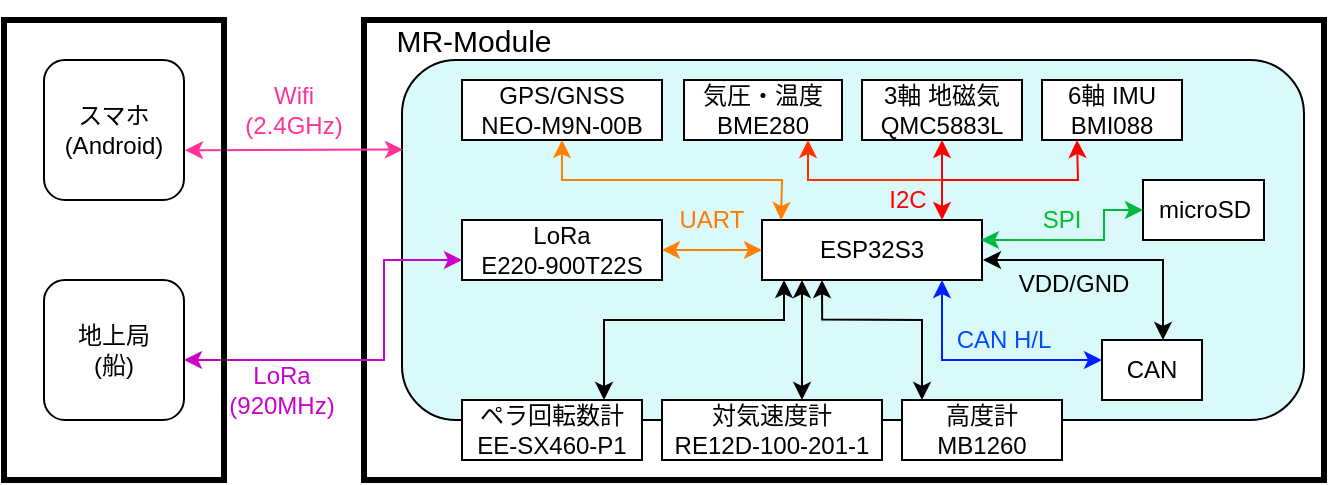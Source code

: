 <mxfile version="26.1.3">
  <diagram name="全体図" id="6K07M-bdMIoADG_4eisC">
    <mxGraphModel dx="794" dy="493" grid="1" gridSize="10" guides="1" tooltips="1" connect="1" arrows="1" fold="1" page="1" pageScale="1" pageWidth="827" pageHeight="1169" math="0" shadow="0">
      <root>
        <mxCell id="0" />
        <mxCell id="1" parent="0" />
        <mxCell id="kn0atQgipb4GcFfO1hs7-2" value="" style="rounded=0;whiteSpace=wrap;html=1;fillColor=none;fontColor=#333333;strokeColor=light-dark(#000000, #959595);strokeWidth=3;" parent="1" vertex="1">
          <mxGeometry x="240" y="90" width="480" height="230" as="geometry" />
        </mxCell>
        <mxCell id="qhWnbRb1_LZRBb_jjzeY-1" value="" style="rounded=1;whiteSpace=wrap;html=1;fillColor=#daf9fb;" parent="1" vertex="1">
          <mxGeometry x="259" y="110" width="451" height="180" as="geometry" />
        </mxCell>
        <mxCell id="qhWnbRb1_LZRBb_jjzeY-2" value="ESP32S3" style="rounded=0;whiteSpace=wrap;html=1;" parent="1" vertex="1">
          <mxGeometry x="439" y="190" width="110" height="30" as="geometry" />
        </mxCell>
        <mxCell id="qhWnbRb1_LZRBb_jjzeY-3" value="6軸 IMU&lt;div&gt;BMI088&lt;/div&gt;" style="rounded=0;whiteSpace=wrap;html=1;" parent="1" vertex="1">
          <mxGeometry x="579" y="120" width="70" height="30" as="geometry" />
        </mxCell>
        <mxCell id="qhWnbRb1_LZRBb_jjzeY-4" value="3軸 地磁気&lt;div&gt;QMC5883L&lt;/div&gt;" style="rounded=0;whiteSpace=wrap;html=1;" parent="1" vertex="1">
          <mxGeometry x="489" y="120" width="80" height="30" as="geometry" />
        </mxCell>
        <mxCell id="qhWnbRb1_LZRBb_jjzeY-5" value="気圧・温度&lt;div&gt;BME280&lt;/div&gt;" style="rounded=0;whiteSpace=wrap;html=1;" parent="1" vertex="1">
          <mxGeometry x="400" y="120" width="79" height="30" as="geometry" />
        </mxCell>
        <mxCell id="qhWnbRb1_LZRBb_jjzeY-6" value="GPS/GNSS&lt;div&gt;NEO-M9N-00B&lt;/div&gt;" style="rounded=0;whiteSpace=wrap;html=1;" parent="1" vertex="1">
          <mxGeometry x="289" y="120" width="100" height="30" as="geometry" />
        </mxCell>
        <mxCell id="qhWnbRb1_LZRBb_jjzeY-7" value="LoRa&lt;div&gt;E220-900T22S&lt;/div&gt;" style="rounded=0;whiteSpace=wrap;html=1;" parent="1" vertex="1">
          <mxGeometry x="289" y="190" width="100" height="30" as="geometry" />
        </mxCell>
        <mxCell id="qhWnbRb1_LZRBb_jjzeY-8" value="microSD" style="rounded=0;whiteSpace=wrap;html=1;" parent="1" vertex="1">
          <mxGeometry x="629.5" y="170" width="60.5" height="30" as="geometry" />
        </mxCell>
        <mxCell id="qhWnbRb1_LZRBb_jjzeY-10" value="CAN" style="rounded=0;whiteSpace=wrap;html=1;" parent="1" vertex="1">
          <mxGeometry x="609" y="250" width="50" height="30" as="geometry" />
        </mxCell>
        <mxCell id="qhWnbRb1_LZRBb_jjzeY-11" value="対気速度計&lt;div&gt;RE12D-100-201-1&lt;/div&gt;" style="rounded=0;whiteSpace=wrap;html=1;" parent="1" vertex="1">
          <mxGeometry x="389" y="280" width="110" height="30" as="geometry" />
        </mxCell>
        <mxCell id="qhWnbRb1_LZRBb_jjzeY-12" value="&lt;div&gt;ペラ回転数計&lt;/div&gt;&lt;div&gt;EE-SX460-P1&lt;/div&gt;" style="rounded=0;whiteSpace=wrap;html=1;" parent="1" vertex="1">
          <mxGeometry x="289" y="280" width="90" height="30" as="geometry" />
        </mxCell>
        <mxCell id="qhWnbRb1_LZRBb_jjzeY-13" value="&lt;div&gt;高度計&lt;/div&gt;&lt;div&gt;MB1260&lt;/div&gt;" style="rounded=0;whiteSpace=wrap;html=1;" parent="1" vertex="1">
          <mxGeometry x="509" y="280" width="80" height="30" as="geometry" />
        </mxCell>
        <mxCell id="qhWnbRb1_LZRBb_jjzeY-18" value="" style="endArrow=classic;startArrow=classic;html=1;rounded=0;strokeColor=#ff0000;" parent="1" edge="1">
          <mxGeometry width="50" height="50" relative="1" as="geometry">
            <mxPoint x="529" y="150" as="sourcePoint" />
            <mxPoint x="529" y="190" as="targetPoint" />
            <Array as="points" />
          </mxGeometry>
        </mxCell>
        <mxCell id="qhWnbRb1_LZRBb_jjzeY-19" value="" style="endArrow=classic;html=1;rounded=0;entryX=0.25;entryY=1;entryDx=0;entryDy=0;strokeColor=#ff0000;" parent="1" target="qhWnbRb1_LZRBb_jjzeY-3" edge="1">
          <mxGeometry width="50" height="50" relative="1" as="geometry">
            <mxPoint x="529" y="170" as="sourcePoint" />
            <mxPoint x="569" y="150" as="targetPoint" />
            <Array as="points">
              <mxPoint x="569" y="170" />
              <mxPoint x="597" y="170" />
            </Array>
          </mxGeometry>
        </mxCell>
        <mxCell id="qhWnbRb1_LZRBb_jjzeY-20" value="" style="endArrow=classic;html=1;rounded=0;strokeColor=#ff3300;" parent="1" edge="1">
          <mxGeometry width="50" height="50" relative="1" as="geometry">
            <mxPoint x="529" y="170" as="sourcePoint" />
            <mxPoint x="462" y="150" as="targetPoint" />
            <Array as="points">
              <mxPoint x="462" y="170" />
            </Array>
          </mxGeometry>
        </mxCell>
        <mxCell id="qhWnbRb1_LZRBb_jjzeY-21" value="I2C" style="text;html=1;align=center;verticalAlign=middle;whiteSpace=wrap;rounded=0;fontColor=#ff0000;" parent="1" vertex="1">
          <mxGeometry x="489" y="170" width="46" height="20" as="geometry" />
        </mxCell>
        <mxCell id="qhWnbRb1_LZRBb_jjzeY-22" value="" style="endArrow=classic;startArrow=classic;html=1;rounded=0;strokeColor=#FF8000;entryX=0.106;entryY=0.002;entryDx=0;entryDy=0;entryPerimeter=0;" parent="1" edge="1">
          <mxGeometry width="50" height="50" relative="1" as="geometry">
            <mxPoint x="339" y="150" as="sourcePoint" />
            <mxPoint x="448.54" y="190" as="targetPoint" />
            <Array as="points">
              <mxPoint x="339" y="170" />
              <mxPoint x="449" y="170" />
            </Array>
          </mxGeometry>
        </mxCell>
        <mxCell id="qhWnbRb1_LZRBb_jjzeY-23" value="&lt;font color=&quot;#ff7b00&quot;&gt;UART&lt;/font&gt;" style="text;html=1;align=center;verticalAlign=middle;whiteSpace=wrap;rounded=0;" parent="1" vertex="1">
          <mxGeometry x="389" y="180" width="50" height="20" as="geometry" />
        </mxCell>
        <mxCell id="qhWnbRb1_LZRBb_jjzeY-24" value="" style="endArrow=classic;startArrow=classic;html=1;rounded=0;fontColor=default;strokeColor=#00b840;labelBorderColor=none;entryX=0;entryY=0.5;entryDx=0;entryDy=0;" parent="1" target="qhWnbRb1_LZRBb_jjzeY-8" edge="1">
          <mxGeometry width="50" height="50" relative="1" as="geometry">
            <mxPoint x="548.5" y="200" as="sourcePoint" />
            <mxPoint x="620" y="170" as="targetPoint" />
            <Array as="points">
              <mxPoint x="610" y="200" />
              <mxPoint x="610" y="185" />
            </Array>
          </mxGeometry>
        </mxCell>
        <mxCell id="IAhwxvjueymBkviinYW7-1" value="SPI" style="text;html=1;align=center;verticalAlign=middle;whiteSpace=wrap;rounded=0;fontColor=#00c227;" parent="1" vertex="1">
          <mxGeometry x="569" y="180" width="40" height="20" as="geometry" />
        </mxCell>
        <mxCell id="IAhwxvjueymBkviinYW7-2" value="" style="endArrow=classic;startArrow=classic;html=1;rounded=0;strokeColor=#FF8000;entryX=0;entryY=0.5;entryDx=0;entryDy=0;exitX=1;exitY=0.5;exitDx=0;exitDy=0;" parent="1" source="qhWnbRb1_LZRBb_jjzeY-7" target="qhWnbRb1_LZRBb_jjzeY-2" edge="1">
          <mxGeometry width="50" height="50" relative="1" as="geometry">
            <mxPoint x="394" y="204.71" as="sourcePoint" />
            <mxPoint x="434" y="204.71" as="targetPoint" />
          </mxGeometry>
        </mxCell>
        <mxCell id="IAhwxvjueymBkviinYW7-3" value="" style="endArrow=classic;startArrow=classic;html=1;rounded=0;" parent="1" edge="1">
          <mxGeometry width="50" height="50" relative="1" as="geometry">
            <mxPoint x="360" y="280" as="sourcePoint" />
            <mxPoint x="450" y="220" as="targetPoint" />
            <Array as="points">
              <mxPoint x="360" y="240" />
              <mxPoint x="450" y="240" />
            </Array>
          </mxGeometry>
        </mxCell>
        <mxCell id="IAhwxvjueymBkviinYW7-4" value="" style="endArrow=classic;startArrow=classic;html=1;rounded=0;" parent="1" edge="1">
          <mxGeometry width="50" height="50" relative="1" as="geometry">
            <mxPoint x="459" y="280" as="sourcePoint" />
            <mxPoint x="459" y="220" as="targetPoint" />
          </mxGeometry>
        </mxCell>
        <mxCell id="IAhwxvjueymBkviinYW7-5" value="" style="endArrow=classic;startArrow=classic;html=1;rounded=0;exitX=0.272;exitY=1.007;exitDx=0;exitDy=0;exitPerimeter=0;" parent="1" edge="1">
          <mxGeometry width="50" height="50" relative="1" as="geometry">
            <mxPoint x="469.0" y="220.0" as="sourcePoint" />
            <mxPoint x="519" y="280" as="targetPoint" />
            <Array as="points">
              <mxPoint x="469.08" y="239.79" />
              <mxPoint x="519" y="240" />
            </Array>
          </mxGeometry>
        </mxCell>
        <mxCell id="IAhwxvjueymBkviinYW7-6" value="" style="endArrow=classic;startArrow=classic;html=1;rounded=0;strokeColor=#001eff;" parent="1" edge="1">
          <mxGeometry width="50" height="50" relative="1" as="geometry">
            <mxPoint x="529" y="220" as="sourcePoint" />
            <mxPoint x="609" y="260" as="targetPoint" />
            <Array as="points">
              <mxPoint x="529" y="260" />
            </Array>
          </mxGeometry>
        </mxCell>
        <mxCell id="IAhwxvjueymBkviinYW7-7" value="CAN H/L" style="text;html=1;align=center;verticalAlign=middle;whiteSpace=wrap;rounded=0;fontColor=#004cff;" parent="1" vertex="1">
          <mxGeometry x="535" y="240" width="50" height="20" as="geometry" />
        </mxCell>
        <mxCell id="IAhwxvjueymBkviinYW7-8" value="&lt;div style=&quot;text-align: left; font-size: 15px;&quot;&gt;MR-Module&lt;/div&gt;" style="text;html=1;align=center;verticalAlign=middle;whiteSpace=wrap;rounded=0;fontSize=15;" parent="1" vertex="1">
          <mxGeometry x="230" y="80" width="130" height="40" as="geometry" />
        </mxCell>
        <mxCell id="IAhwxvjueymBkviinYW7-37" value="" style="rounded=1;whiteSpace=wrap;html=1;" parent="1" vertex="1">
          <mxGeometry x="80" y="110" width="70" height="70" as="geometry" />
        </mxCell>
        <mxCell id="IAhwxvjueymBkviinYW7-38" value="" style="rounded=1;whiteSpace=wrap;html=1;" parent="1" vertex="1">
          <mxGeometry x="80" y="220" width="70" height="70" as="geometry" />
        </mxCell>
        <mxCell id="IAhwxvjueymBkviinYW7-40" value="スマホ&lt;div&gt;(Android)&lt;/div&gt;" style="text;html=1;align=center;verticalAlign=middle;whiteSpace=wrap;rounded=0;" parent="1" vertex="1">
          <mxGeometry x="85" y="127.5" width="60" height="35" as="geometry" />
        </mxCell>
        <mxCell id="IAhwxvjueymBkviinYW7-41" value="地上局&lt;div&gt;(船)&lt;/div&gt;" style="text;html=1;align=center;verticalAlign=middle;whiteSpace=wrap;rounded=0;" parent="1" vertex="1">
          <mxGeometry x="80" y="240" width="70" height="30" as="geometry" />
        </mxCell>
        <mxCell id="IAhwxvjueymBkviinYW7-42" value="" style="endArrow=classic;startArrow=classic;html=1;rounded=0;fontColor=#99FF33;strokeColor=#CC00CC;" parent="1" edge="1">
          <mxGeometry width="50" height="50" relative="1" as="geometry">
            <mxPoint x="150" y="260" as="sourcePoint" />
            <mxPoint x="289" y="210" as="targetPoint" />
            <Array as="points">
              <mxPoint x="250" y="260" />
              <mxPoint x="250" y="210" />
            </Array>
          </mxGeometry>
        </mxCell>
        <mxCell id="IAhwxvjueymBkviinYW7-43" value="" style="endArrow=classic;startArrow=classic;html=1;rounded=0;strokeColor=#FF3399;fontColor=#7EA6E0;exitX=1;exitY=0.5;exitDx=0;exitDy=0;" parent="1" edge="1">
          <mxGeometry width="50" height="50" relative="1" as="geometry">
            <mxPoint x="150.5" y="155.12" as="sourcePoint" />
            <mxPoint x="259.5" y="154.79" as="targetPoint" />
          </mxGeometry>
        </mxCell>
        <mxCell id="IAhwxvjueymBkviinYW7-46" value="&lt;font style=&quot;color: rgb(204, 0, 204);&quot;&gt;LoRa&lt;/font&gt;&lt;div&gt;&lt;font style=&quot;color: rgb(204, 0, 204);&quot;&gt;(920MHz)&lt;/font&gt;&lt;/div&gt;" style="text;html=1;align=center;verticalAlign=middle;whiteSpace=wrap;rounded=0;fontColor=#FF66FF;" parent="1" vertex="1">
          <mxGeometry x="169" y="260" width="60" height="30" as="geometry" />
        </mxCell>
        <mxCell id="IAhwxvjueymBkviinYW7-47" value="&lt;font style=&quot;color: rgb(255, 51, 153);&quot;&gt;Wifi&lt;/font&gt;&lt;div&gt;&lt;font style=&quot;color: rgb(255, 51, 153);&quot;&gt;(2.4GHz)&lt;/font&gt;&lt;/div&gt;" style="text;html=1;align=center;verticalAlign=middle;whiteSpace=wrap;rounded=0;fontColor=#EEE91D;" parent="1" vertex="1">
          <mxGeometry x="170" y="120" width="70" height="30" as="geometry" />
        </mxCell>
        <mxCell id="JhGszGKzrpC3FL3uZw-x-2" value="" style="endArrow=classic;startArrow=classic;html=1;rounded=0;" parent="1" edge="1">
          <mxGeometry width="50" height="50" relative="1" as="geometry">
            <mxPoint x="549.5" y="210" as="sourcePoint" />
            <mxPoint x="639.5" y="250" as="targetPoint" />
            <Array as="points">
              <mxPoint x="639.5" y="210" />
            </Array>
          </mxGeometry>
        </mxCell>
        <mxCell id="OFfZsW4jM-SZZSnkQjdu-2" value="&lt;font style=&quot;font-size: 12px;&quot;&gt;VDD/GND&lt;/font&gt;" style="text;html=1;align=center;verticalAlign=middle;whiteSpace=wrap;rounded=0;fontSize=16;" parent="1" vertex="1">
          <mxGeometry x="564.5" y="210" width="60" height="20" as="geometry" />
        </mxCell>
        <mxCell id="kn0atQgipb4GcFfO1hs7-4" value="" style="rounded=0;whiteSpace=wrap;html=1;fillColor=none;fontColor=#333333;strokeColor=light-dark(#000000, #959595);strokeWidth=3;" parent="1" vertex="1">
          <mxGeometry x="60" y="90" width="110" height="230" as="geometry" />
        </mxCell>
      </root>
    </mxGraphModel>
  </diagram>
</mxfile>
